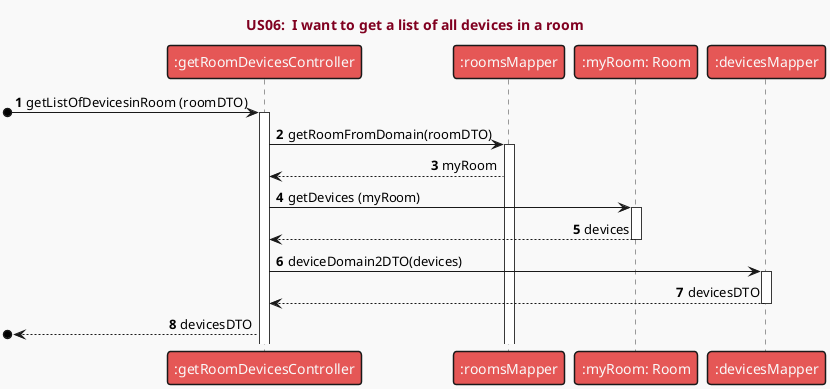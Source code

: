 @startuml
'https://plantuml.com/sequence-diagram

!theme mars
skinparam sequenceMessageAlign direction
title <font color=#800020> US06:  I want to get a list of all devices in a room </font>

autonumber

participant ":getRoomDevicesController"
participant ":roomsMapper"
participant ":myRoom: Room"
participant ":devicesMapper"

[o-> ":getRoomDevicesController" :getListOfDevicesinRoom (roomDTO)
activate ":getRoomDevicesController"

":getRoomDevicesController" -> ":roomsMapper" : getRoomFromDomain(roomDTO)
activate ":roomsMapper"
":roomsMapper" --> ":getRoomDevicesController" : myRoom


":getRoomDevicesController" -> ":myRoom: Room" : getDevices (myRoom)
activate ":myRoom: Room"
":myRoom: Room" --> ":getRoomDevicesController" : devices
deactivate ":myRoom: Room"

":getRoomDevicesController" -> ":devicesMapper" : deviceDomain2DTO(devices)
activate ":devicesMapper"

":devicesMapper" --> ":getRoomDevicesController" : devicesDTO
deactivate ":devicesMapper"

[o<-- ":getRoomDevicesController" : devicesDTO

@enduml
